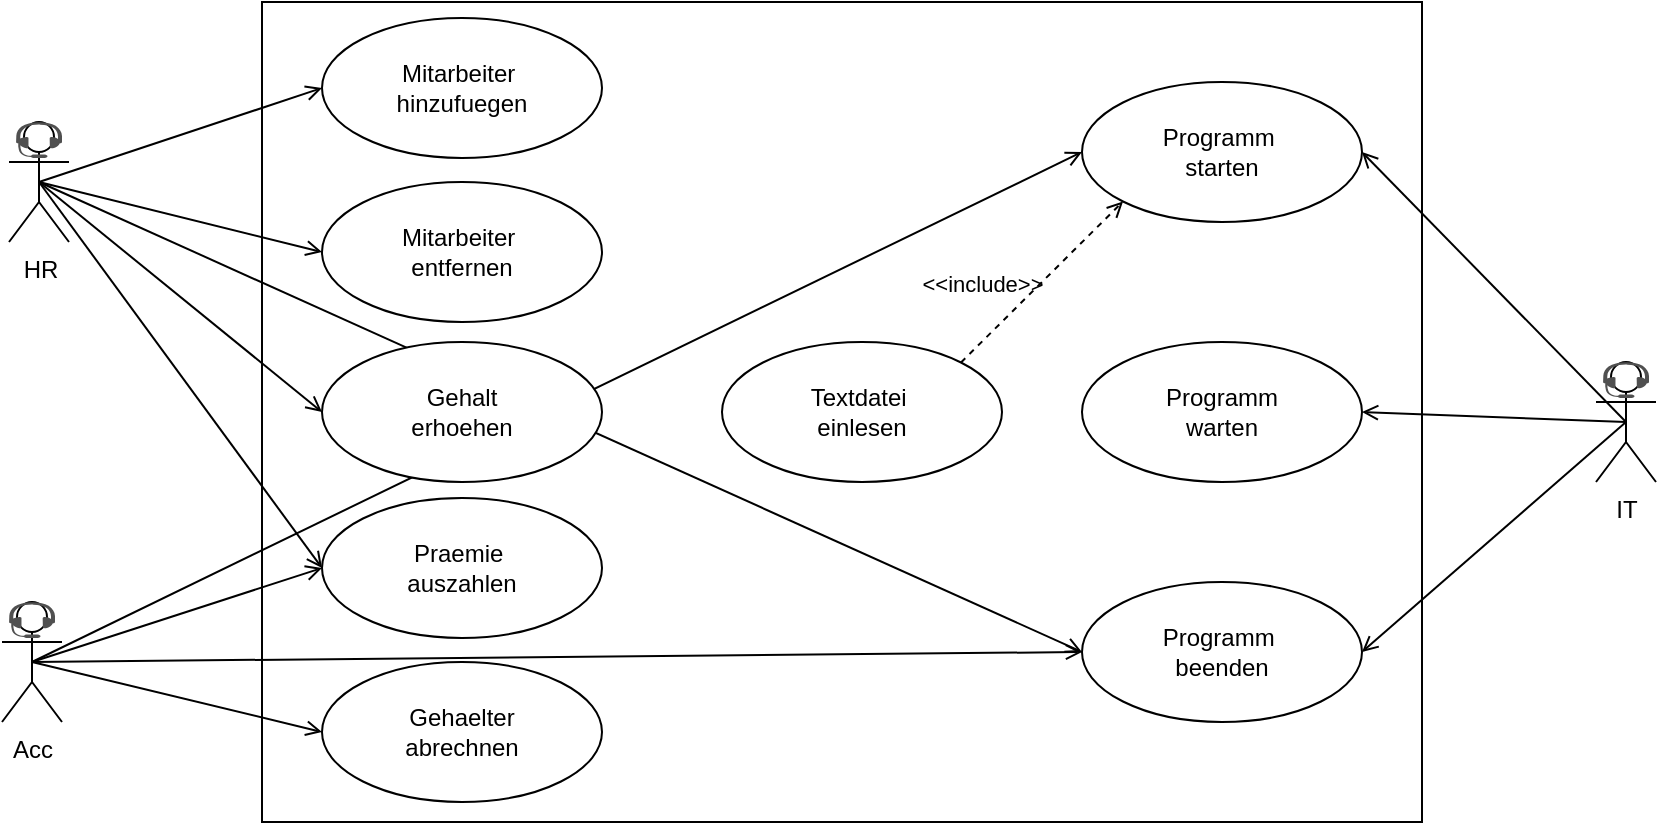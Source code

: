 <mxfile version="24.6.4" type="device">
  <diagram name="Seite-1" id="sVGZ9vlG3PWK336P-v1g">
    <mxGraphModel dx="1167" dy="628" grid="1" gridSize="10" guides="1" tooltips="1" connect="1" arrows="1" fold="1" page="1" pageScale="1" pageWidth="827" pageHeight="1169" math="0" shadow="0">
      <root>
        <mxCell id="0" />
        <mxCell id="1" parent="0" />
        <mxCell id="70zlPIyfADzyXV2_gpce-68" value="" style="rounded=0;whiteSpace=wrap;html=1;fillColor=none;" vertex="1" parent="1">
          <mxGeometry x="130" width="580" height="410" as="geometry" />
        </mxCell>
        <mxCell id="70zlPIyfADzyXV2_gpce-49" value="" style="endArrow=open;html=1;rounded=0;exitX=0.5;exitY=0.5;exitDx=0;exitDy=0;exitPerimeter=0;entryX=0;entryY=0.5;entryDx=0;entryDy=0;endFill=0;" edge="1" parent="1" source="70zlPIyfADzyXV2_gpce-1" target="70zlPIyfADzyXV2_gpce-14">
          <mxGeometry width="50" height="50" relative="1" as="geometry">
            <mxPoint x="390" y="270" as="sourcePoint" />
            <mxPoint x="440" y="220" as="targetPoint" />
          </mxGeometry>
        </mxCell>
        <mxCell id="70zlPIyfADzyXV2_gpce-47" value="" style="endArrow=open;html=1;rounded=0;exitX=0.5;exitY=0.5;exitDx=0;exitDy=0;exitPerimeter=0;entryX=0;entryY=0.5;entryDx=0;entryDy=0;endFill=0;" edge="1" parent="1" source="70zlPIyfADzyXV2_gpce-23" target="70zlPIyfADzyXV2_gpce-13">
          <mxGeometry width="50" height="50" relative="1" as="geometry">
            <mxPoint x="390" y="270" as="sourcePoint" />
            <mxPoint x="440" y="220" as="targetPoint" />
          </mxGeometry>
        </mxCell>
        <mxCell id="70zlPIyfADzyXV2_gpce-1" value="HR" style="shape=umlActor;verticalLabelPosition=bottom;verticalAlign=top;html=1;outlineConnect=0;fillColor=none;" vertex="1" parent="1">
          <mxGeometry x="3.5" y="60" width="30" height="60" as="geometry" />
        </mxCell>
        <mxCell id="70zlPIyfADzyXV2_gpce-2" value="Textdatei&amp;nbsp;&lt;div&gt;einlesen&lt;/div&gt;" style="ellipse;whiteSpace=wrap;html=1;" vertex="1" parent="1">
          <mxGeometry x="360" y="170" width="140" height="70" as="geometry" />
        </mxCell>
        <mxCell id="70zlPIyfADzyXV2_gpce-3" value="" style="sketch=0;pointerEvents=1;shadow=0;dashed=0;html=1;strokeColor=none;fillColor=#505050;labelPosition=center;verticalLabelPosition=bottom;verticalAlign=top;outlineConnect=0;align=center;shape=mxgraph.office.devices.headset;" vertex="1" parent="1">
          <mxGeometry x="7" y="60" width="23" height="18" as="geometry" />
        </mxCell>
        <mxCell id="70zlPIyfADzyXV2_gpce-5" value="Mitarbeiter&amp;nbsp;&lt;div&gt;hinzufuegen&lt;/div&gt;" style="ellipse;whiteSpace=wrap;html=1;" vertex="1" parent="1">
          <mxGeometry x="160" y="8" width="140" height="70" as="geometry" />
        </mxCell>
        <mxCell id="70zlPIyfADzyXV2_gpce-6" value="Mitarbeiter&amp;nbsp;&lt;div&gt;entfernen&lt;/div&gt;" style="ellipse;whiteSpace=wrap;html=1;" vertex="1" parent="1">
          <mxGeometry x="160" y="90" width="140" height="70" as="geometry" />
        </mxCell>
        <mxCell id="70zlPIyfADzyXV2_gpce-7" value="Gehaelter&lt;div&gt;abrechnen&lt;/div&gt;" style="ellipse;whiteSpace=wrap;html=1;" vertex="1" parent="1">
          <mxGeometry x="160" y="330" width="140" height="70" as="geometry" />
        </mxCell>
        <mxCell id="70zlPIyfADzyXV2_gpce-8" value="Gehalt&lt;div&gt;erhoehen&lt;/div&gt;" style="ellipse;whiteSpace=wrap;html=1;" vertex="1" parent="1">
          <mxGeometry x="160" y="170" width="140" height="70" as="geometry" />
        </mxCell>
        <mxCell id="70zlPIyfADzyXV2_gpce-12" value="Praemie&amp;nbsp;&lt;div&gt;auszahlen&lt;/div&gt;" style="ellipse;whiteSpace=wrap;html=1;" vertex="1" parent="1">
          <mxGeometry x="160" y="248" width="140" height="70" as="geometry" />
        </mxCell>
        <mxCell id="70zlPIyfADzyXV2_gpce-13" value="Programm&amp;nbsp;&lt;div&gt;starten&lt;/div&gt;" style="ellipse;whiteSpace=wrap;html=1;" vertex="1" parent="1">
          <mxGeometry x="540" y="40" width="140" height="70" as="geometry" />
        </mxCell>
        <mxCell id="70zlPIyfADzyXV2_gpce-14" value="Programm&amp;nbsp;&lt;div&gt;beenden&lt;/div&gt;" style="ellipse;whiteSpace=wrap;html=1;" vertex="1" parent="1">
          <mxGeometry x="540" y="290" width="140" height="70" as="geometry" />
        </mxCell>
        <mxCell id="70zlPIyfADzyXV2_gpce-17" value="IT" style="shape=umlActor;verticalLabelPosition=bottom;verticalAlign=top;html=1;outlineConnect=0;fillColor=none;" vertex="1" parent="1">
          <mxGeometry x="797" y="180" width="30" height="60" as="geometry" />
        </mxCell>
        <mxCell id="70zlPIyfADzyXV2_gpce-18" value="" style="sketch=0;pointerEvents=1;shadow=0;dashed=0;html=1;strokeColor=none;fillColor=#505050;labelPosition=center;verticalLabelPosition=bottom;verticalAlign=top;outlineConnect=0;align=center;shape=mxgraph.office.devices.headset;" vertex="1" parent="1">
          <mxGeometry x="800.5" y="180" width="23" height="18" as="geometry" />
        </mxCell>
        <mxCell id="70zlPIyfADzyXV2_gpce-23" value="Acc" style="shape=umlActor;verticalLabelPosition=bottom;verticalAlign=top;html=1;outlineConnect=0;fillColor=none;" vertex="1" parent="1">
          <mxGeometry y="300" width="30" height="60" as="geometry" />
        </mxCell>
        <mxCell id="70zlPIyfADzyXV2_gpce-24" value="" style="sketch=0;pointerEvents=1;shadow=0;dashed=0;html=1;strokeColor=none;fillColor=#505050;labelPosition=center;verticalLabelPosition=bottom;verticalAlign=top;outlineConnect=0;align=center;shape=mxgraph.office.devices.headset;" vertex="1" parent="1">
          <mxGeometry x="3.5" y="300" width="23" height="18" as="geometry" />
        </mxCell>
        <mxCell id="70zlPIyfADzyXV2_gpce-30" value="Programm&lt;div&gt;warten&lt;/div&gt;" style="ellipse;whiteSpace=wrap;html=1;" vertex="1" parent="1">
          <mxGeometry x="540" y="170" width="140" height="70" as="geometry" />
        </mxCell>
        <mxCell id="70zlPIyfADzyXV2_gpce-36" value="" style="endArrow=open;html=1;rounded=0;exitX=0.5;exitY=0.5;exitDx=0;exitDy=0;exitPerimeter=0;entryX=0;entryY=0.5;entryDx=0;entryDy=0;endFill=0;" edge="1" parent="1" source="70zlPIyfADzyXV2_gpce-23" target="70zlPIyfADzyXV2_gpce-7">
          <mxGeometry width="50" height="50" relative="1" as="geometry">
            <mxPoint x="390" y="270" as="sourcePoint" />
            <mxPoint x="440" y="220" as="targetPoint" />
          </mxGeometry>
        </mxCell>
        <mxCell id="70zlPIyfADzyXV2_gpce-37" value="" style="endArrow=open;html=1;rounded=0;exitX=0.5;exitY=0.5;exitDx=0;exitDy=0;exitPerimeter=0;entryX=0;entryY=0.5;entryDx=0;entryDy=0;endFill=0;" edge="1" parent="1" source="70zlPIyfADzyXV2_gpce-1" target="70zlPIyfADzyXV2_gpce-12">
          <mxGeometry width="50" height="50" relative="1" as="geometry">
            <mxPoint x="390" y="270" as="sourcePoint" />
            <mxPoint x="440" y="220" as="targetPoint" />
          </mxGeometry>
        </mxCell>
        <mxCell id="70zlPIyfADzyXV2_gpce-38" value="" style="endArrow=open;html=1;rounded=0;exitX=0.5;exitY=0.5;exitDx=0;exitDy=0;exitPerimeter=0;entryX=0;entryY=0.5;entryDx=0;entryDy=0;endFill=0;" edge="1" parent="1" source="70zlPIyfADzyXV2_gpce-1" target="70zlPIyfADzyXV2_gpce-8">
          <mxGeometry width="50" height="50" relative="1" as="geometry">
            <mxPoint x="390" y="270" as="sourcePoint" />
            <mxPoint x="440" y="220" as="targetPoint" />
          </mxGeometry>
        </mxCell>
        <mxCell id="70zlPIyfADzyXV2_gpce-41" value="" style="endArrow=open;html=1;rounded=0;exitX=0.5;exitY=0.5;exitDx=0;exitDy=0;exitPerimeter=0;entryX=0;entryY=0.5;entryDx=0;entryDy=0;endFill=0;" edge="1" parent="1" source="70zlPIyfADzyXV2_gpce-23" target="70zlPIyfADzyXV2_gpce-12">
          <mxGeometry width="50" height="50" relative="1" as="geometry">
            <mxPoint x="390" y="270" as="sourcePoint" />
            <mxPoint x="440" y="220" as="targetPoint" />
          </mxGeometry>
        </mxCell>
        <mxCell id="70zlPIyfADzyXV2_gpce-46" value="" style="endArrow=open;html=1;rounded=0;exitX=0.5;exitY=0.5;exitDx=0;exitDy=0;exitPerimeter=0;entryX=0;entryY=0.5;entryDx=0;entryDy=0;endFill=0;" edge="1" parent="1" source="70zlPIyfADzyXV2_gpce-23" target="70zlPIyfADzyXV2_gpce-14">
          <mxGeometry width="50" height="50" relative="1" as="geometry">
            <mxPoint x="390" y="270" as="sourcePoint" />
            <mxPoint x="440" y="220" as="targetPoint" />
          </mxGeometry>
        </mxCell>
        <mxCell id="70zlPIyfADzyXV2_gpce-52" value="&amp;lt;&amp;lt;include&amp;gt;&amp;gt;" style="html=1;verticalAlign=bottom;labelBackgroundColor=none;endArrow=open;endFill=0;dashed=1;rounded=0;entryX=0;entryY=1;entryDx=0;entryDy=0;exitX=1;exitY=0;exitDx=0;exitDy=0;" edge="1" parent="1" source="70zlPIyfADzyXV2_gpce-2" target="70zlPIyfADzyXV2_gpce-13">
          <mxGeometry x="-0.496" y="14" width="160" relative="1" as="geometry">
            <mxPoint x="330" y="240" as="sourcePoint" />
            <mxPoint x="490" y="240" as="targetPoint" />
            <mxPoint as="offset" />
          </mxGeometry>
        </mxCell>
        <mxCell id="70zlPIyfADzyXV2_gpce-53" value="" style="endArrow=open;html=1;rounded=0;exitX=0.5;exitY=0.5;exitDx=0;exitDy=0;exitPerimeter=0;entryX=0;entryY=0.5;entryDx=0;entryDy=0;endFill=0;" edge="1" parent="1" source="70zlPIyfADzyXV2_gpce-1" target="70zlPIyfADzyXV2_gpce-5">
          <mxGeometry width="50" height="50" relative="1" as="geometry">
            <mxPoint x="29" y="100" as="sourcePoint" />
            <mxPoint x="550" y="335" as="targetPoint" />
          </mxGeometry>
        </mxCell>
        <mxCell id="70zlPIyfADzyXV2_gpce-54" value="" style="endArrow=open;html=1;rounded=0;exitX=0.5;exitY=0.5;exitDx=0;exitDy=0;exitPerimeter=0;entryX=0;entryY=0.5;entryDx=0;entryDy=0;endFill=0;" edge="1" parent="1" source="70zlPIyfADzyXV2_gpce-1" target="70zlPIyfADzyXV2_gpce-6">
          <mxGeometry width="50" height="50" relative="1" as="geometry">
            <mxPoint x="39" y="110" as="sourcePoint" />
            <mxPoint x="560" y="345" as="targetPoint" />
          </mxGeometry>
        </mxCell>
        <mxCell id="70zlPIyfADzyXV2_gpce-55" value="" style="endArrow=open;html=1;rounded=0;exitX=0.5;exitY=0.5;exitDx=0;exitDy=0;exitPerimeter=0;entryX=1;entryY=0.5;entryDx=0;entryDy=0;endFill=0;" edge="1" parent="1" source="70zlPIyfADzyXV2_gpce-17" target="70zlPIyfADzyXV2_gpce-30">
          <mxGeometry width="50" height="50" relative="1" as="geometry">
            <mxPoint x="49" y="120" as="sourcePoint" />
            <mxPoint x="570" y="355" as="targetPoint" />
          </mxGeometry>
        </mxCell>
        <mxCell id="70zlPIyfADzyXV2_gpce-56" value="" style="endArrow=open;html=1;rounded=0;exitX=0.5;exitY=0.5;exitDx=0;exitDy=0;exitPerimeter=0;entryX=1;entryY=0.5;entryDx=0;entryDy=0;endFill=0;" edge="1" parent="1" source="70zlPIyfADzyXV2_gpce-17" target="70zlPIyfADzyXV2_gpce-14">
          <mxGeometry width="50" height="50" relative="1" as="geometry">
            <mxPoint x="59" y="130" as="sourcePoint" />
            <mxPoint x="580" y="365" as="targetPoint" />
          </mxGeometry>
        </mxCell>
        <mxCell id="70zlPIyfADzyXV2_gpce-57" value="" style="endArrow=open;html=1;rounded=0;exitX=0.5;exitY=0.5;exitDx=0;exitDy=0;exitPerimeter=0;entryX=1;entryY=0.5;entryDx=0;entryDy=0;endFill=0;" edge="1" parent="1" source="70zlPIyfADzyXV2_gpce-17" target="70zlPIyfADzyXV2_gpce-13">
          <mxGeometry width="50" height="50" relative="1" as="geometry">
            <mxPoint x="69" y="140" as="sourcePoint" />
            <mxPoint x="590" y="375" as="targetPoint" />
          </mxGeometry>
        </mxCell>
      </root>
    </mxGraphModel>
  </diagram>
</mxfile>
